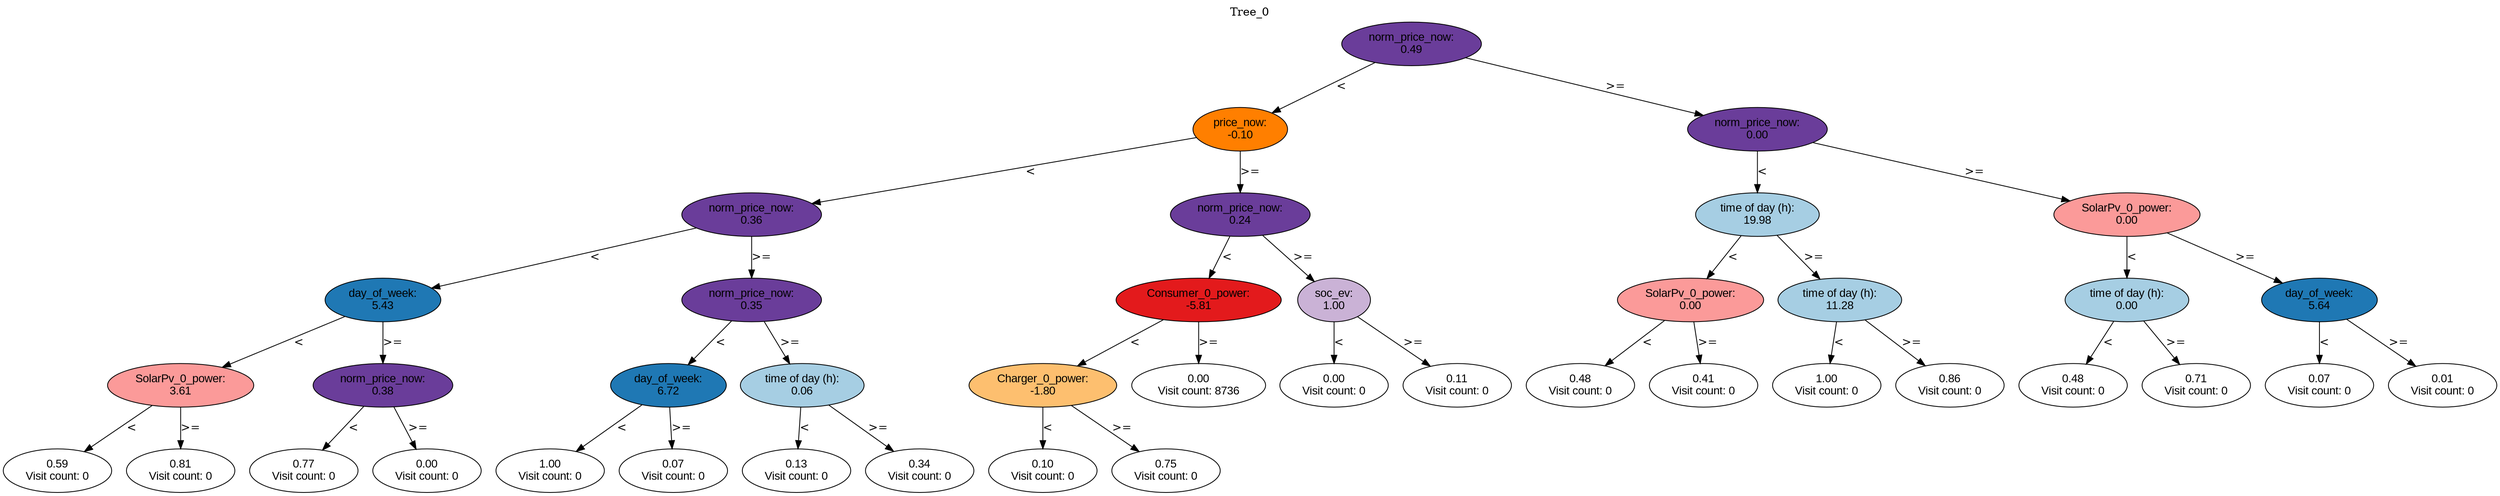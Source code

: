 digraph BST {
    node [fontname="Arial" style=filled colorscheme=paired12];
    0 [ label = "norm_price_now:
0.49" fillcolor=10];
    1 [ label = "price_now:
-0.10" fillcolor=8];
    2 [ label = "norm_price_now:
0.36" fillcolor=10];
    3 [ label = "day_of_week:
5.43" fillcolor=2];
    4 [ label = "SolarPv_0_power:
3.61" fillcolor=5];
    5 [ label = "0.59
Visit count: 0" fillcolor=white];
    6 [ label = "0.81
Visit count: 0" fillcolor=white];
    7 [ label = "norm_price_now:
0.38" fillcolor=10];
    8 [ label = "0.77
Visit count: 0" fillcolor=white];
    9 [ label = "0.00
Visit count: 0" fillcolor=white];
    10 [ label = "norm_price_now:
0.35" fillcolor=10];
    11 [ label = "day_of_week:
6.72" fillcolor=2];
    12 [ label = "1.00
Visit count: 0" fillcolor=white];
    13 [ label = "0.07
Visit count: 0" fillcolor=white];
    14 [ label = "time of day (h):
0.06" fillcolor=1];
    15 [ label = "0.13
Visit count: 0" fillcolor=white];
    16 [ label = "0.34
Visit count: 0" fillcolor=white];
    17 [ label = "norm_price_now:
0.24" fillcolor=10];
    18 [ label = "Consumer_0_power:
-5.81" fillcolor=6];
    19 [ label = "Charger_0_power:
-1.80" fillcolor=7];
    20 [ label = "0.10
Visit count: 0" fillcolor=white];
    21 [ label = "0.75
Visit count: 0" fillcolor=white];
    22 [ label = "0.00
Visit count: 8736" fillcolor=white];
    23 [ label = "soc_ev:
1.00" fillcolor=9];
    24 [ label = "0.00
Visit count: 0" fillcolor=white];
    25 [ label = "0.11
Visit count: 0" fillcolor=white];
    26 [ label = "norm_price_now:
0.00" fillcolor=10];
    27 [ label = "time of day (h):
19.98" fillcolor=1];
    28 [ label = "SolarPv_0_power:
0.00" fillcolor=5];
    29 [ label = "0.48
Visit count: 0" fillcolor=white];
    30 [ label = "0.41
Visit count: 0" fillcolor=white];
    31 [ label = "time of day (h):
11.28" fillcolor=1];
    32 [ label = "1.00
Visit count: 0" fillcolor=white];
    33 [ label = "0.86
Visit count: 0" fillcolor=white];
    34 [ label = "SolarPv_0_power:
0.00" fillcolor=5];
    35 [ label = "time of day (h):
0.00" fillcolor=1];
    36 [ label = "0.48
Visit count: 0" fillcolor=white];
    37 [ label = "0.71
Visit count: 0" fillcolor=white];
    38 [ label = "day_of_week:
5.64" fillcolor=2];
    39 [ label = "0.07
Visit count: 0" fillcolor=white];
    40 [ label = "0.01
Visit count: 0" fillcolor=white];

    0  -> 1[ label = "<"];
    0  -> 26[ label = ">="];
    1  -> 2[ label = "<"];
    1  -> 17[ label = ">="];
    2  -> 3[ label = "<"];
    2  -> 10[ label = ">="];
    3  -> 4[ label = "<"];
    3  -> 7[ label = ">="];
    4  -> 5[ label = "<"];
    4  -> 6[ label = ">="];
    7  -> 8[ label = "<"];
    7  -> 9[ label = ">="];
    10  -> 11[ label = "<"];
    10  -> 14[ label = ">="];
    11  -> 12[ label = "<"];
    11  -> 13[ label = ">="];
    14  -> 15[ label = "<"];
    14  -> 16[ label = ">="];
    17  -> 18[ label = "<"];
    17  -> 23[ label = ">="];
    18  -> 19[ label = "<"];
    18  -> 22[ label = ">="];
    19  -> 20[ label = "<"];
    19  -> 21[ label = ">="];
    23  -> 24[ label = "<"];
    23  -> 25[ label = ">="];
    26  -> 27[ label = "<"];
    26  -> 34[ label = ">="];
    27  -> 28[ label = "<"];
    27  -> 31[ label = ">="];
    28  -> 29[ label = "<"];
    28  -> 30[ label = ">="];
    31  -> 32[ label = "<"];
    31  -> 33[ label = ">="];
    34  -> 35[ label = "<"];
    34  -> 38[ label = ">="];
    35  -> 36[ label = "<"];
    35  -> 37[ label = ">="];
    38  -> 39[ label = "<"];
    38  -> 40[ label = ">="];

    labelloc="t";
    label="Tree_0";
}